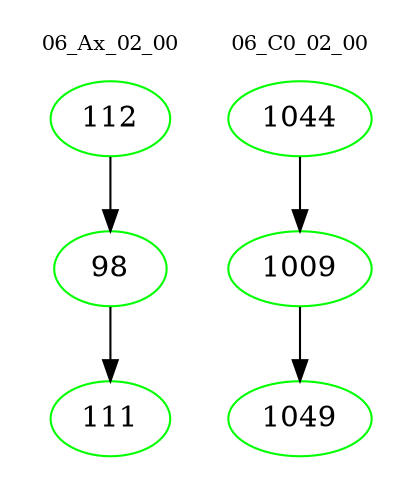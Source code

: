 digraph{
subgraph cluster_0 {
color = white
label = "06_Ax_02_00";
fontsize=10;
T0_112 [label="112", color="green"]
T0_112 -> T0_98 [color="black"]
T0_98 [label="98", color="green"]
T0_98 -> T0_111 [color="black"]
T0_111 [label="111", color="green"]
}
subgraph cluster_1 {
color = white
label = "06_C0_02_00";
fontsize=10;
T1_1044 [label="1044", color="green"]
T1_1044 -> T1_1009 [color="black"]
T1_1009 [label="1009", color="green"]
T1_1009 -> T1_1049 [color="black"]
T1_1049 [label="1049", color="green"]
}
}

